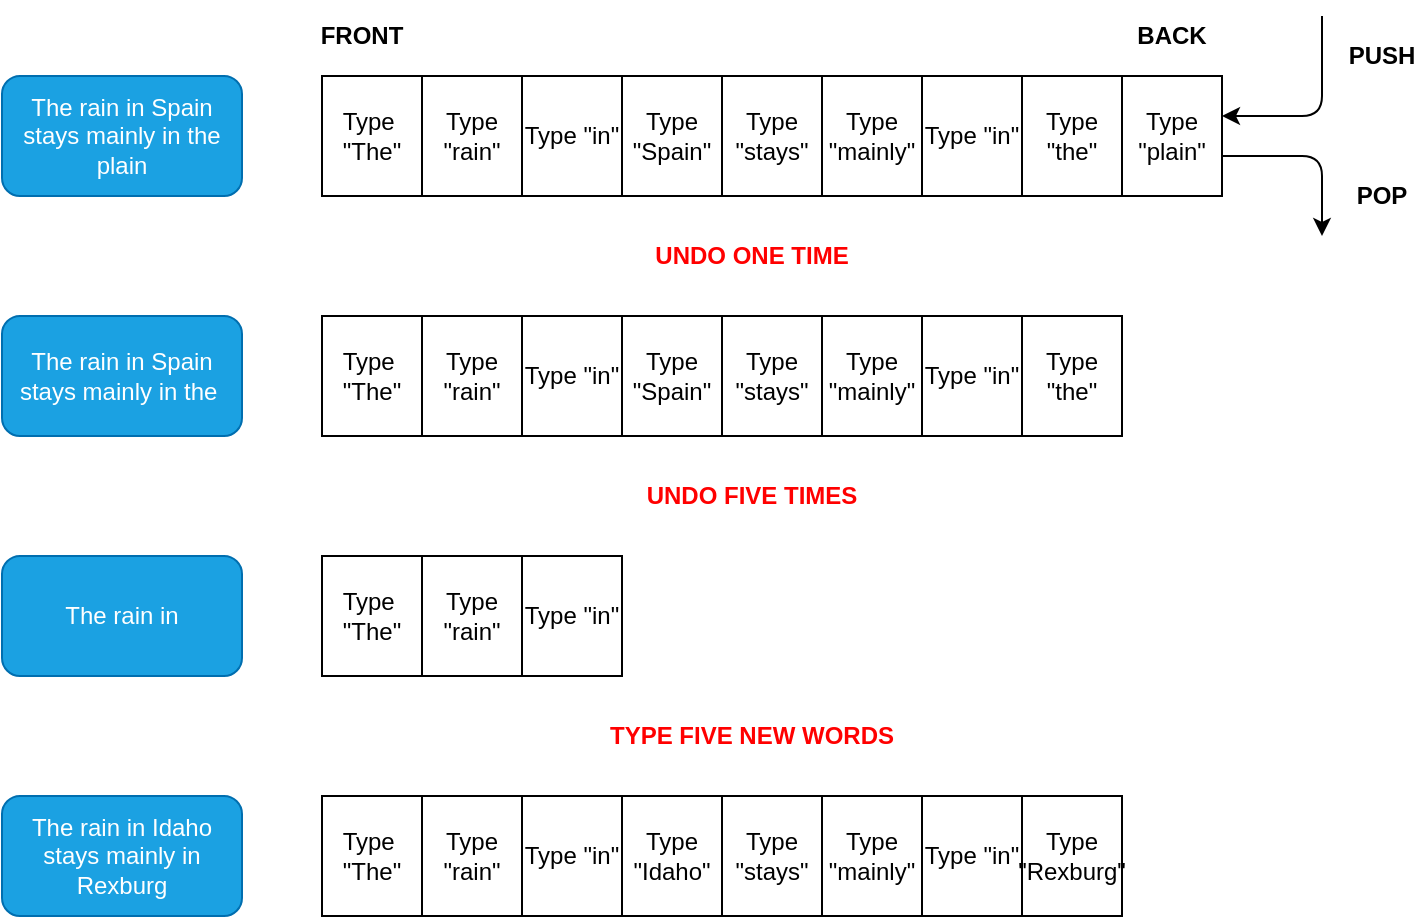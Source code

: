 <mxfile version="12.4.2" type="device" pages="1"><diagram id="nfv5rl9GPqjxLSHTrtC8" name="Page-1"><mxGraphModel dx="1086" dy="816" grid="1" gridSize="10" guides="1" tooltips="1" connect="1" arrows="1" fold="1" page="1" pageScale="1" pageWidth="850" pageHeight="1100" math="0" shadow="0"><root><mxCell id="0"/><mxCell id="1" parent="0"/><mxCell id="wdIo8LdOAL-0OnEz1l6u-1" value="The rain in Spain stays mainly in the plain" style="rounded=1;whiteSpace=wrap;html=1;fillColor=#1ba1e2;fontColor=#ffffff;strokeColor=#006EAF;" vertex="1" parent="1"><mxGeometry x="50" y="50" width="120" height="60" as="geometry"/></mxCell><mxCell id="wdIo8LdOAL-0OnEz1l6u-3" value="Type&amp;nbsp;&lt;br&gt;&quot;The&quot;" style="rounded=0;whiteSpace=wrap;html=1;align=center;" vertex="1" parent="1"><mxGeometry x="210" y="50" width="50" height="60" as="geometry"/></mxCell><mxCell id="wdIo8LdOAL-0OnEz1l6u-4" value="Type &quot;rain&quot;" style="rounded=0;whiteSpace=wrap;html=1;align=center;" vertex="1" parent="1"><mxGeometry x="260" y="50" width="50" height="60" as="geometry"/></mxCell><mxCell id="wdIo8LdOAL-0OnEz1l6u-5" value="Type &quot;in&quot;" style="rounded=0;whiteSpace=wrap;html=1;align=center;" vertex="1" parent="1"><mxGeometry x="310" y="50" width="50" height="60" as="geometry"/></mxCell><mxCell id="wdIo8LdOAL-0OnEz1l6u-6" value="Type &quot;Spain&quot;" style="rounded=0;whiteSpace=wrap;html=1;align=center;" vertex="1" parent="1"><mxGeometry x="360" y="50" width="50" height="60" as="geometry"/></mxCell><mxCell id="wdIo8LdOAL-0OnEz1l6u-7" value="Type &quot;stays&quot;" style="rounded=0;whiteSpace=wrap;html=1;align=center;" vertex="1" parent="1"><mxGeometry x="410" y="50" width="50" height="60" as="geometry"/></mxCell><mxCell id="wdIo8LdOAL-0OnEz1l6u-8" value="Type &quot;mainly&quot;" style="rounded=0;whiteSpace=wrap;html=1;align=center;" vertex="1" parent="1"><mxGeometry x="460" y="50" width="50" height="60" as="geometry"/></mxCell><mxCell id="wdIo8LdOAL-0OnEz1l6u-9" value="Type &quot;in&quot;" style="rounded=0;whiteSpace=wrap;html=1;align=center;" vertex="1" parent="1"><mxGeometry x="510" y="50" width="50" height="60" as="geometry"/></mxCell><mxCell id="wdIo8LdOAL-0OnEz1l6u-10" value="Type &quot;the&quot;" style="rounded=0;whiteSpace=wrap;html=1;align=center;" vertex="1" parent="1"><mxGeometry x="560" y="50" width="50" height="60" as="geometry"/></mxCell><mxCell id="wdIo8LdOAL-0OnEz1l6u-11" value="Type &quot;plain&quot;" style="rounded=0;whiteSpace=wrap;html=1;align=center;" vertex="1" parent="1"><mxGeometry x="610" y="50" width="50" height="60" as="geometry"/></mxCell><mxCell id="wdIo8LdOAL-0OnEz1l6u-12" value="FRONT" style="text;html=1;strokeColor=none;fillColor=none;align=center;verticalAlign=middle;whiteSpace=wrap;rounded=0;fontColor=#000000;fontStyle=1" vertex="1" parent="1"><mxGeometry x="210" y="20" width="40" height="20" as="geometry"/></mxCell><mxCell id="wdIo8LdOAL-0OnEz1l6u-14" value="BACK" style="text;html=1;strokeColor=none;fillColor=none;align=center;verticalAlign=middle;whiteSpace=wrap;rounded=0;fontColor=#000000;fontStyle=1" vertex="1" parent="1"><mxGeometry x="615" y="20" width="40" height="20" as="geometry"/></mxCell><mxCell id="wdIo8LdOAL-0OnEz1l6u-15" value="" style="endArrow=none;html=1;fontColor=#000000;startArrow=classic;startFill=1;endFill=0;" edge="1" parent="1"><mxGeometry width="50" height="50" relative="1" as="geometry"><mxPoint x="660" y="70" as="sourcePoint"/><mxPoint x="710" y="20" as="targetPoint"/><Array as="points"><mxPoint x="710" y="70"/></Array></mxGeometry></mxCell><mxCell id="wdIo8LdOAL-0OnEz1l6u-17" value="" style="endArrow=classic;html=1;fontColor=#000000;" edge="1" parent="1"><mxGeometry width="50" height="50" relative="1" as="geometry"><mxPoint x="660" y="90" as="sourcePoint"/><mxPoint x="710" y="130" as="targetPoint"/><Array as="points"><mxPoint x="710" y="90"/></Array></mxGeometry></mxCell><mxCell id="wdIo8LdOAL-0OnEz1l6u-18" value="PUSH" style="text;html=1;strokeColor=none;fillColor=none;align=center;verticalAlign=middle;whiteSpace=wrap;rounded=0;fontColor=#000000;fontStyle=1" vertex="1" parent="1"><mxGeometry x="720" y="30" width="40" height="20" as="geometry"/></mxCell><mxCell id="wdIo8LdOAL-0OnEz1l6u-19" value="POP" style="text;html=1;strokeColor=none;fillColor=none;align=center;verticalAlign=middle;whiteSpace=wrap;rounded=0;fontColor=#000000;fontStyle=1" vertex="1" parent="1"><mxGeometry x="720" y="100" width="40" height="20" as="geometry"/></mxCell><mxCell id="wdIo8LdOAL-0OnEz1l6u-20" value="UNDO ONE TIME" style="text;html=1;strokeColor=none;fillColor=none;align=center;verticalAlign=middle;whiteSpace=wrap;rounded=0;fontColor=#FF0000;fontStyle=1" vertex="1" parent="1"><mxGeometry x="360" y="130" width="130" height="20" as="geometry"/></mxCell><mxCell id="wdIo8LdOAL-0OnEz1l6u-21" value="The rain in Spain stays mainly in the&amp;nbsp;" style="rounded=1;whiteSpace=wrap;html=1;fillColor=#1ba1e2;fontColor=#ffffff;strokeColor=#006EAF;" vertex="1" parent="1"><mxGeometry x="50" y="170" width="120" height="60" as="geometry"/></mxCell><mxCell id="wdIo8LdOAL-0OnEz1l6u-22" value="Type&amp;nbsp;&lt;br&gt;&quot;The&quot;" style="rounded=0;whiteSpace=wrap;html=1;align=center;" vertex="1" parent="1"><mxGeometry x="210" y="170" width="50" height="60" as="geometry"/></mxCell><mxCell id="wdIo8LdOAL-0OnEz1l6u-23" value="Type &quot;rain&quot;" style="rounded=0;whiteSpace=wrap;html=1;align=center;" vertex="1" parent="1"><mxGeometry x="260" y="170" width="50" height="60" as="geometry"/></mxCell><mxCell id="wdIo8LdOAL-0OnEz1l6u-24" value="Type &quot;in&quot;" style="rounded=0;whiteSpace=wrap;html=1;align=center;" vertex="1" parent="1"><mxGeometry x="310" y="170" width="50" height="60" as="geometry"/></mxCell><mxCell id="wdIo8LdOAL-0OnEz1l6u-25" value="Type &quot;Spain&quot;" style="rounded=0;whiteSpace=wrap;html=1;align=center;" vertex="1" parent="1"><mxGeometry x="360" y="170" width="50" height="60" as="geometry"/></mxCell><mxCell id="wdIo8LdOAL-0OnEz1l6u-26" value="Type &quot;stays&quot;" style="rounded=0;whiteSpace=wrap;html=1;align=center;" vertex="1" parent="1"><mxGeometry x="410" y="170" width="50" height="60" as="geometry"/></mxCell><mxCell id="wdIo8LdOAL-0OnEz1l6u-27" value="Type &quot;mainly&quot;" style="rounded=0;whiteSpace=wrap;html=1;align=center;" vertex="1" parent="1"><mxGeometry x="460" y="170" width="50" height="60" as="geometry"/></mxCell><mxCell id="wdIo8LdOAL-0OnEz1l6u-28" value="Type &quot;in&quot;" style="rounded=0;whiteSpace=wrap;html=1;align=center;" vertex="1" parent="1"><mxGeometry x="510" y="170" width="50" height="60" as="geometry"/></mxCell><mxCell id="wdIo8LdOAL-0OnEz1l6u-29" value="Type &quot;the&quot;" style="rounded=0;whiteSpace=wrap;html=1;align=center;" vertex="1" parent="1"><mxGeometry x="560" y="170" width="50" height="60" as="geometry"/></mxCell><mxCell id="wdIo8LdOAL-0OnEz1l6u-33" value="UNDO FIVE TIMES" style="text;html=1;strokeColor=none;fillColor=none;align=center;verticalAlign=middle;whiteSpace=wrap;rounded=0;fontColor=#FF0000;fontStyle=1" vertex="1" parent="1"><mxGeometry x="360" y="250" width="130" height="20" as="geometry"/></mxCell><mxCell id="wdIo8LdOAL-0OnEz1l6u-34" value="The rain in" style="rounded=1;whiteSpace=wrap;html=1;fillColor=#1ba1e2;fontColor=#ffffff;strokeColor=#006EAF;" vertex="1" parent="1"><mxGeometry x="50" y="290" width="120" height="60" as="geometry"/></mxCell><mxCell id="wdIo8LdOAL-0OnEz1l6u-35" value="Type&amp;nbsp;&lt;br&gt;&quot;The&quot;" style="rounded=0;whiteSpace=wrap;html=1;align=center;" vertex="1" parent="1"><mxGeometry x="210" y="290" width="50" height="60" as="geometry"/></mxCell><mxCell id="wdIo8LdOAL-0OnEz1l6u-36" value="Type &quot;rain&quot;" style="rounded=0;whiteSpace=wrap;html=1;align=center;" vertex="1" parent="1"><mxGeometry x="260" y="290" width="50" height="60" as="geometry"/></mxCell><mxCell id="wdIo8LdOAL-0OnEz1l6u-37" value="Type &quot;in&quot;" style="rounded=0;whiteSpace=wrap;html=1;align=center;" vertex="1" parent="1"><mxGeometry x="310" y="290" width="50" height="60" as="geometry"/></mxCell><mxCell id="wdIo8LdOAL-0OnEz1l6u-43" value="TYPE FIVE NEW WORDS" style="text;html=1;strokeColor=none;fillColor=none;align=center;verticalAlign=middle;whiteSpace=wrap;rounded=0;fontColor=#FF0000;fontStyle=1" vertex="1" parent="1"><mxGeometry x="340" y="370" width="170" height="20" as="geometry"/></mxCell><mxCell id="wdIo8LdOAL-0OnEz1l6u-44" value="The rain in Idaho stays mainly in Rexburg" style="rounded=1;whiteSpace=wrap;html=1;fillColor=#1ba1e2;fontColor=#ffffff;strokeColor=#006EAF;" vertex="1" parent="1"><mxGeometry x="50" y="410" width="120" height="60" as="geometry"/></mxCell><mxCell id="wdIo8LdOAL-0OnEz1l6u-45" value="Type&amp;nbsp;&lt;br&gt;&quot;The&quot;" style="rounded=0;whiteSpace=wrap;html=1;align=center;" vertex="1" parent="1"><mxGeometry x="210" y="410" width="50" height="60" as="geometry"/></mxCell><mxCell id="wdIo8LdOAL-0OnEz1l6u-46" value="Type &quot;rain&quot;" style="rounded=0;whiteSpace=wrap;html=1;align=center;" vertex="1" parent="1"><mxGeometry x="260" y="410" width="50" height="60" as="geometry"/></mxCell><mxCell id="wdIo8LdOAL-0OnEz1l6u-47" value="Type &quot;in&quot;" style="rounded=0;whiteSpace=wrap;html=1;align=center;" vertex="1" parent="1"><mxGeometry x="310" y="410" width="50" height="60" as="geometry"/></mxCell><mxCell id="wdIo8LdOAL-0OnEz1l6u-48" value="Type &quot;Idaho&quot;" style="rounded=0;whiteSpace=wrap;html=1;align=center;" vertex="1" parent="1"><mxGeometry x="360" y="410" width="50" height="60" as="geometry"/></mxCell><mxCell id="wdIo8LdOAL-0OnEz1l6u-49" value="Type &quot;stays&quot;" style="rounded=0;whiteSpace=wrap;html=1;align=center;" vertex="1" parent="1"><mxGeometry x="410" y="410" width="50" height="60" as="geometry"/></mxCell><mxCell id="wdIo8LdOAL-0OnEz1l6u-50" value="Type &quot;mainly&quot;" style="rounded=0;whiteSpace=wrap;html=1;align=center;" vertex="1" parent="1"><mxGeometry x="460" y="410" width="50" height="60" as="geometry"/></mxCell><mxCell id="wdIo8LdOAL-0OnEz1l6u-51" value="Type &quot;in&quot;" style="rounded=0;whiteSpace=wrap;html=1;align=center;" vertex="1" parent="1"><mxGeometry x="510" y="410" width="50" height="60" as="geometry"/></mxCell><mxCell id="wdIo8LdOAL-0OnEz1l6u-53" value="Type &quot;Rexburg&quot;" style="rounded=0;whiteSpace=wrap;html=1;align=center;" vertex="1" parent="1"><mxGeometry x="560" y="410" width="50" height="60" as="geometry"/></mxCell></root></mxGraphModel></diagram></mxfile>